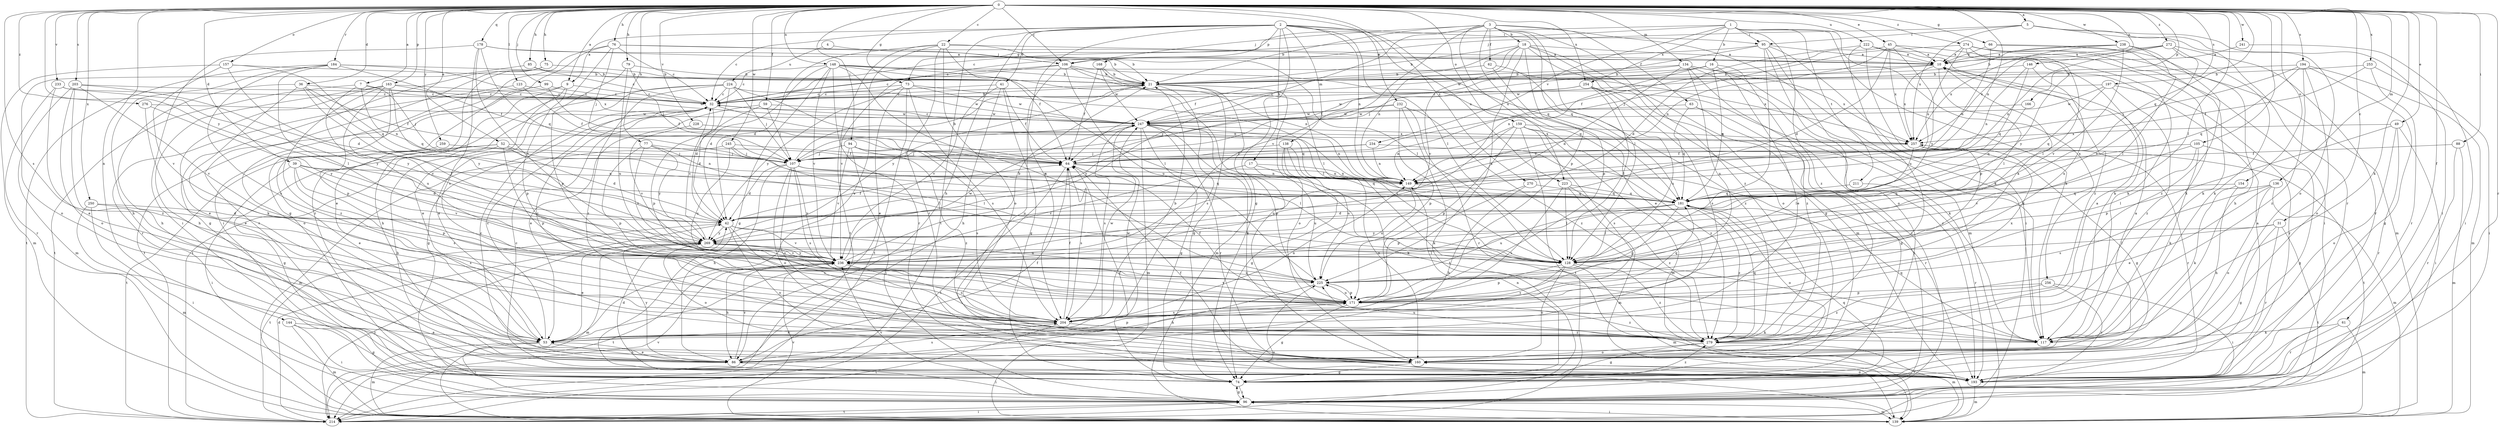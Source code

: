 strict digraph  {
0;
1;
2;
3;
4;
5;
7;
9;
10;
16;
17;
18;
21;
22;
31;
32;
36;
39;
41;
42;
45;
49;
52;
53;
59;
61;
62;
63;
64;
66;
73;
74;
75;
76;
77;
79;
85;
86;
88;
94;
95;
96;
99;
105;
106;
107;
117;
123;
128;
134;
136;
138;
139;
144;
146;
148;
149;
154;
157;
159;
160;
163;
166;
168;
171;
178;
181;
184;
193;
194;
197;
203;
204;
211;
214;
222;
223;
224;
225;
228;
232;
233;
234;
236;
238;
241;
245;
247;
250;
253;
254;
256;
257;
259;
269;
270;
272;
274;
276;
279;
0 -> 5  [label=a];
0 -> 7  [label=a];
0 -> 9  [label=a];
0 -> 22  [label=c];
0 -> 31  [label=c];
0 -> 36  [label=d];
0 -> 39  [label=d];
0 -> 45  [label=e];
0 -> 49  [label=e];
0 -> 52  [label=e];
0 -> 59  [label=f];
0 -> 61  [label=f];
0 -> 66  [label=g];
0 -> 73  [label=g];
0 -> 75  [label=h];
0 -> 76  [label=h];
0 -> 77  [label=h];
0 -> 79  [label=h];
0 -> 85  [label=h];
0 -> 88  [label=i];
0 -> 94  [label=i];
0 -> 99  [label=j];
0 -> 105  [label=j];
0 -> 106  [label=j];
0 -> 117  [label=k];
0 -> 123  [label=l];
0 -> 128  [label=l];
0 -> 134  [label=m];
0 -> 136  [label=m];
0 -> 144  [label=n];
0 -> 146  [label=n];
0 -> 148  [label=n];
0 -> 149  [label=n];
0 -> 154  [label=o];
0 -> 157  [label=o];
0 -> 159  [label=o];
0 -> 163  [label=p];
0 -> 166  [label=p];
0 -> 178  [label=q];
0 -> 181  [label=q];
0 -> 184  [label=r];
0 -> 193  [label=r];
0 -> 194  [label=s];
0 -> 197  [label=s];
0 -> 203  [label=s];
0 -> 204  [label=s];
0 -> 222  [label=u];
0 -> 228  [label=v];
0 -> 232  [label=v];
0 -> 233  [label=v];
0 -> 238  [label=w];
0 -> 241  [label=w];
0 -> 245  [label=w];
0 -> 250  [label=x];
0 -> 253  [label=x];
0 -> 254  [label=x];
0 -> 259  [label=y];
0 -> 269  [label=y];
0 -> 270  [label=z];
0 -> 272  [label=z];
0 -> 274  [label=z];
0 -> 276  [label=z];
1 -> 16  [label=b];
1 -> 32  [label=c];
1 -> 73  [label=g];
1 -> 95  [label=i];
1 -> 117  [label=k];
1 -> 211  [label=t];
1 -> 234  [label=v];
1 -> 254  [label=x];
1 -> 256  [label=x];
1 -> 279  [label=z];
2 -> 9  [label=a];
2 -> 17  [label=b];
2 -> 32  [label=c];
2 -> 41  [label=d];
2 -> 74  [label=g];
2 -> 86  [label=h];
2 -> 95  [label=i];
2 -> 128  [label=l];
2 -> 138  [label=m];
2 -> 149  [label=n];
2 -> 168  [label=p];
2 -> 181  [label=q];
2 -> 204  [label=s];
2 -> 214  [label=t];
2 -> 223  [label=u];
3 -> 18  [label=b];
3 -> 21  [label=b];
3 -> 62  [label=f];
3 -> 63  [label=f];
3 -> 106  [label=j];
3 -> 117  [label=k];
3 -> 128  [label=l];
3 -> 171  [label=p];
3 -> 181  [label=q];
3 -> 223  [label=u];
3 -> 236  [label=v];
3 -> 269  [label=y];
3 -> 279  [label=z];
4 -> 106  [label=j];
4 -> 224  [label=u];
5 -> 95  [label=i];
5 -> 96  [label=i];
5 -> 106  [label=j];
5 -> 160  [label=o];
5 -> 193  [label=r];
5 -> 257  [label=x];
7 -> 32  [label=c];
7 -> 107  [label=j];
7 -> 149  [label=n];
7 -> 214  [label=t];
7 -> 225  [label=u];
9 -> 32  [label=c];
9 -> 53  [label=e];
9 -> 86  [label=h];
9 -> 171  [label=p];
9 -> 214  [label=t];
10 -> 21  [label=b];
10 -> 128  [label=l];
10 -> 247  [label=w];
10 -> 257  [label=x];
16 -> 21  [label=b];
16 -> 53  [label=e];
16 -> 107  [label=j];
16 -> 149  [label=n];
16 -> 181  [label=q];
16 -> 279  [label=z];
17 -> 117  [label=k];
17 -> 149  [label=n];
17 -> 225  [label=u];
17 -> 236  [label=v];
18 -> 10  [label=a];
18 -> 21  [label=b];
18 -> 64  [label=f];
18 -> 74  [label=g];
18 -> 139  [label=m];
18 -> 149  [label=n];
18 -> 160  [label=o];
18 -> 171  [label=p];
18 -> 225  [label=u];
18 -> 236  [label=v];
21 -> 32  [label=c];
21 -> 74  [label=g];
21 -> 139  [label=m];
21 -> 160  [label=o];
21 -> 204  [label=s];
21 -> 269  [label=y];
22 -> 10  [label=a];
22 -> 42  [label=d];
22 -> 53  [label=e];
22 -> 64  [label=f];
22 -> 128  [label=l];
22 -> 160  [label=o];
22 -> 193  [label=r];
22 -> 214  [label=t];
31 -> 74  [label=g];
31 -> 128  [label=l];
31 -> 193  [label=r];
31 -> 214  [label=t];
31 -> 269  [label=y];
32 -> 21  [label=b];
32 -> 42  [label=d];
32 -> 74  [label=g];
32 -> 181  [label=q];
32 -> 247  [label=w];
36 -> 32  [label=c];
36 -> 64  [label=f];
36 -> 86  [label=h];
36 -> 117  [label=k];
36 -> 128  [label=l];
36 -> 269  [label=y];
39 -> 42  [label=d];
39 -> 96  [label=i];
39 -> 149  [label=n];
39 -> 171  [label=p];
39 -> 204  [label=s];
39 -> 236  [label=v];
41 -> 32  [label=c];
41 -> 64  [label=f];
41 -> 74  [label=g];
41 -> 86  [label=h];
41 -> 236  [label=v];
42 -> 64  [label=f];
42 -> 160  [label=o];
42 -> 204  [label=s];
42 -> 214  [label=t];
42 -> 225  [label=u];
42 -> 236  [label=v];
42 -> 269  [label=y];
45 -> 10  [label=a];
45 -> 42  [label=d];
45 -> 64  [label=f];
45 -> 117  [label=k];
45 -> 149  [label=n];
45 -> 257  [label=x];
45 -> 269  [label=y];
49 -> 96  [label=i];
49 -> 160  [label=o];
49 -> 171  [label=p];
49 -> 193  [label=r];
49 -> 257  [label=x];
52 -> 42  [label=d];
52 -> 64  [label=f];
52 -> 74  [label=g];
52 -> 86  [label=h];
52 -> 149  [label=n];
52 -> 171  [label=p];
52 -> 214  [label=t];
53 -> 32  [label=c];
53 -> 86  [label=h];
53 -> 96  [label=i];
53 -> 139  [label=m];
53 -> 171  [label=p];
53 -> 247  [label=w];
59 -> 53  [label=e];
59 -> 107  [label=j];
59 -> 171  [label=p];
59 -> 247  [label=w];
61 -> 117  [label=k];
61 -> 139  [label=m];
61 -> 193  [label=r];
62 -> 21  [label=b];
62 -> 53  [label=e];
62 -> 279  [label=z];
63 -> 74  [label=g];
63 -> 96  [label=i];
63 -> 181  [label=q];
63 -> 247  [label=w];
64 -> 149  [label=n];
64 -> 181  [label=q];
64 -> 204  [label=s];
64 -> 214  [label=t];
66 -> 10  [label=a];
66 -> 86  [label=h];
66 -> 117  [label=k];
66 -> 149  [label=n];
73 -> 32  [label=c];
73 -> 53  [label=e];
73 -> 128  [label=l];
73 -> 204  [label=s];
73 -> 214  [label=t];
73 -> 247  [label=w];
73 -> 269  [label=y];
74 -> 64  [label=f];
74 -> 96  [label=i];
74 -> 149  [label=n];
74 -> 279  [label=z];
75 -> 21  [label=b];
75 -> 53  [label=e];
75 -> 74  [label=g];
75 -> 193  [label=r];
76 -> 10  [label=a];
76 -> 21  [label=b];
76 -> 32  [label=c];
76 -> 74  [label=g];
76 -> 96  [label=i];
76 -> 107  [label=j];
76 -> 193  [label=r];
77 -> 107  [label=j];
77 -> 128  [label=l];
77 -> 171  [label=p];
77 -> 236  [label=v];
77 -> 269  [label=y];
79 -> 21  [label=b];
79 -> 107  [label=j];
79 -> 171  [label=p];
79 -> 225  [label=u];
85 -> 21  [label=b];
85 -> 32  [label=c];
85 -> 160  [label=o];
86 -> 10  [label=a];
86 -> 32  [label=c];
86 -> 53  [label=e];
86 -> 64  [label=f];
86 -> 96  [label=i];
86 -> 204  [label=s];
86 -> 236  [label=v];
86 -> 269  [label=y];
88 -> 64  [label=f];
88 -> 139  [label=m];
88 -> 193  [label=r];
94 -> 96  [label=i];
94 -> 107  [label=j];
94 -> 128  [label=l];
94 -> 204  [label=s];
94 -> 236  [label=v];
94 -> 279  [label=z];
95 -> 10  [label=a];
95 -> 32  [label=c];
95 -> 96  [label=i];
95 -> 128  [label=l];
95 -> 139  [label=m];
95 -> 160  [label=o];
95 -> 247  [label=w];
96 -> 74  [label=g];
96 -> 139  [label=m];
96 -> 181  [label=q];
96 -> 214  [label=t];
96 -> 236  [label=v];
99 -> 32  [label=c];
99 -> 64  [label=f];
99 -> 160  [label=o];
105 -> 64  [label=f];
105 -> 74  [label=g];
105 -> 117  [label=k];
105 -> 128  [label=l];
105 -> 236  [label=v];
106 -> 21  [label=b];
106 -> 32  [label=c];
106 -> 128  [label=l];
106 -> 160  [label=o];
106 -> 181  [label=q];
106 -> 225  [label=u];
106 -> 236  [label=v];
107 -> 21  [label=b];
107 -> 42  [label=d];
107 -> 86  [label=h];
107 -> 149  [label=n];
107 -> 160  [label=o];
107 -> 181  [label=q];
107 -> 204  [label=s];
107 -> 236  [label=v];
107 -> 279  [label=z];
117 -> 181  [label=q];
123 -> 32  [label=c];
123 -> 64  [label=f];
123 -> 193  [label=r];
128 -> 139  [label=m];
128 -> 160  [label=o];
128 -> 171  [label=p];
128 -> 204  [label=s];
128 -> 279  [label=z];
134 -> 21  [label=b];
134 -> 42  [label=d];
134 -> 64  [label=f];
134 -> 96  [label=i];
134 -> 117  [label=k];
134 -> 193  [label=r];
134 -> 225  [label=u];
134 -> 257  [label=x];
136 -> 53  [label=e];
136 -> 139  [label=m];
136 -> 160  [label=o];
136 -> 181  [label=q];
136 -> 204  [label=s];
138 -> 74  [label=g];
138 -> 107  [label=j];
138 -> 117  [label=k];
138 -> 160  [label=o];
138 -> 225  [label=u];
139 -> 96  [label=i];
139 -> 225  [label=u];
139 -> 236  [label=v];
144 -> 53  [label=e];
144 -> 74  [label=g];
144 -> 96  [label=i];
144 -> 139  [label=m];
146 -> 21  [label=b];
146 -> 149  [label=n];
146 -> 181  [label=q];
146 -> 225  [label=u];
148 -> 21  [label=b];
148 -> 32  [label=c];
148 -> 42  [label=d];
148 -> 74  [label=g];
148 -> 128  [label=l];
148 -> 149  [label=n];
148 -> 193  [label=r];
148 -> 225  [label=u];
148 -> 236  [label=v];
148 -> 257  [label=x];
149 -> 181  [label=q];
149 -> 225  [label=u];
154 -> 86  [label=h];
154 -> 117  [label=k];
154 -> 181  [label=q];
157 -> 21  [label=b];
157 -> 42  [label=d];
157 -> 139  [label=m];
157 -> 181  [label=q];
157 -> 236  [label=v];
159 -> 139  [label=m];
159 -> 149  [label=n];
159 -> 171  [label=p];
159 -> 204  [label=s];
159 -> 214  [label=t];
159 -> 236  [label=v];
159 -> 257  [label=x];
159 -> 279  [label=z];
160 -> 74  [label=g];
160 -> 193  [label=r];
163 -> 32  [label=c];
163 -> 53  [label=e];
163 -> 86  [label=h];
163 -> 171  [label=p];
163 -> 181  [label=q];
163 -> 236  [label=v];
163 -> 247  [label=w];
163 -> 279  [label=z];
166 -> 181  [label=q];
166 -> 247  [label=w];
168 -> 21  [label=b];
168 -> 64  [label=f];
168 -> 160  [label=o];
168 -> 247  [label=w];
171 -> 64  [label=f];
171 -> 74  [label=g];
171 -> 181  [label=q];
171 -> 204  [label=s];
171 -> 225  [label=u];
171 -> 236  [label=v];
171 -> 257  [label=x];
171 -> 279  [label=z];
178 -> 10  [label=a];
178 -> 21  [label=b];
178 -> 96  [label=i];
178 -> 181  [label=q];
178 -> 204  [label=s];
178 -> 236  [label=v];
181 -> 42  [label=d];
181 -> 128  [label=l];
181 -> 160  [label=o];
181 -> 171  [label=p];
181 -> 225  [label=u];
181 -> 279  [label=z];
184 -> 21  [label=b];
184 -> 64  [label=f];
184 -> 86  [label=h];
184 -> 128  [label=l];
184 -> 204  [label=s];
184 -> 214  [label=t];
184 -> 257  [label=x];
193 -> 10  [label=a];
193 -> 32  [label=c];
193 -> 42  [label=d];
193 -> 64  [label=f];
193 -> 139  [label=m];
193 -> 160  [label=o];
194 -> 21  [label=b];
194 -> 74  [label=g];
194 -> 107  [label=j];
194 -> 139  [label=m];
194 -> 160  [label=o];
194 -> 181  [label=q];
194 -> 279  [label=z];
197 -> 32  [label=c];
197 -> 181  [label=q];
197 -> 193  [label=r];
197 -> 247  [label=w];
197 -> 279  [label=z];
203 -> 32  [label=c];
203 -> 139  [label=m];
203 -> 160  [label=o];
203 -> 236  [label=v];
203 -> 269  [label=y];
203 -> 279  [label=z];
204 -> 21  [label=b];
204 -> 32  [label=c];
204 -> 53  [label=e];
204 -> 64  [label=f];
204 -> 117  [label=k];
204 -> 149  [label=n];
204 -> 214  [label=t];
204 -> 247  [label=w];
204 -> 279  [label=z];
211 -> 181  [label=q];
211 -> 193  [label=r];
214 -> 42  [label=d];
214 -> 96  [label=i];
214 -> 236  [label=v];
222 -> 10  [label=a];
222 -> 42  [label=d];
222 -> 117  [label=k];
222 -> 171  [label=p];
222 -> 225  [label=u];
222 -> 279  [label=z];
223 -> 128  [label=l];
223 -> 139  [label=m];
223 -> 181  [label=q];
223 -> 204  [label=s];
223 -> 279  [label=z];
224 -> 32  [label=c];
224 -> 42  [label=d];
224 -> 53  [label=e];
224 -> 107  [label=j];
224 -> 149  [label=n];
224 -> 214  [label=t];
224 -> 247  [label=w];
224 -> 279  [label=z];
225 -> 10  [label=a];
225 -> 86  [label=h];
225 -> 171  [label=p];
228 -> 236  [label=v];
228 -> 257  [label=x];
232 -> 171  [label=p];
232 -> 193  [label=r];
232 -> 214  [label=t];
232 -> 247  [label=w];
232 -> 269  [label=y];
232 -> 279  [label=z];
233 -> 32  [label=c];
233 -> 53  [label=e];
233 -> 193  [label=r];
233 -> 269  [label=y];
234 -> 64  [label=f];
234 -> 107  [label=j];
234 -> 149  [label=n];
234 -> 193  [label=r];
236 -> 21  [label=b];
236 -> 86  [label=h];
236 -> 204  [label=s];
236 -> 214  [label=t];
236 -> 225  [label=u];
236 -> 247  [label=w];
236 -> 269  [label=y];
238 -> 10  [label=a];
238 -> 21  [label=b];
238 -> 128  [label=l];
238 -> 236  [label=v];
238 -> 257  [label=x];
238 -> 279  [label=z];
241 -> 10  [label=a];
241 -> 96  [label=i];
245 -> 64  [label=f];
245 -> 107  [label=j];
245 -> 128  [label=l];
245 -> 139  [label=m];
245 -> 225  [label=u];
247 -> 32  [label=c];
247 -> 74  [label=g];
247 -> 107  [label=j];
247 -> 117  [label=k];
247 -> 139  [label=m];
247 -> 149  [label=n];
247 -> 171  [label=p];
247 -> 193  [label=r];
247 -> 204  [label=s];
247 -> 257  [label=x];
250 -> 42  [label=d];
250 -> 96  [label=i];
250 -> 139  [label=m];
250 -> 204  [label=s];
253 -> 21  [label=b];
253 -> 64  [label=f];
253 -> 96  [label=i];
253 -> 193  [label=r];
254 -> 32  [label=c];
254 -> 117  [label=k];
254 -> 128  [label=l];
254 -> 204  [label=s];
254 -> 225  [label=u];
254 -> 247  [label=w];
256 -> 96  [label=i];
256 -> 171  [label=p];
256 -> 193  [label=r];
256 -> 279  [label=z];
257 -> 64  [label=f];
257 -> 74  [label=g];
257 -> 128  [label=l];
257 -> 193  [label=r];
257 -> 214  [label=t];
259 -> 53  [label=e];
259 -> 107  [label=j];
269 -> 32  [label=c];
269 -> 53  [label=e];
269 -> 128  [label=l];
269 -> 139  [label=m];
269 -> 160  [label=o];
269 -> 214  [label=t];
269 -> 236  [label=v];
270 -> 86  [label=h];
270 -> 171  [label=p];
270 -> 181  [label=q];
272 -> 10  [label=a];
272 -> 117  [label=k];
272 -> 149  [label=n];
272 -> 193  [label=r];
272 -> 236  [label=v];
272 -> 257  [label=x];
274 -> 10  [label=a];
274 -> 96  [label=i];
274 -> 107  [label=j];
274 -> 117  [label=k];
274 -> 128  [label=l];
274 -> 139  [label=m];
274 -> 149  [label=n];
274 -> 269  [label=y];
276 -> 53  [label=e];
276 -> 247  [label=w];
276 -> 269  [label=y];
279 -> 10  [label=a];
279 -> 74  [label=g];
279 -> 139  [label=m];
279 -> 160  [label=o];
279 -> 181  [label=q];
279 -> 225  [label=u];
}
